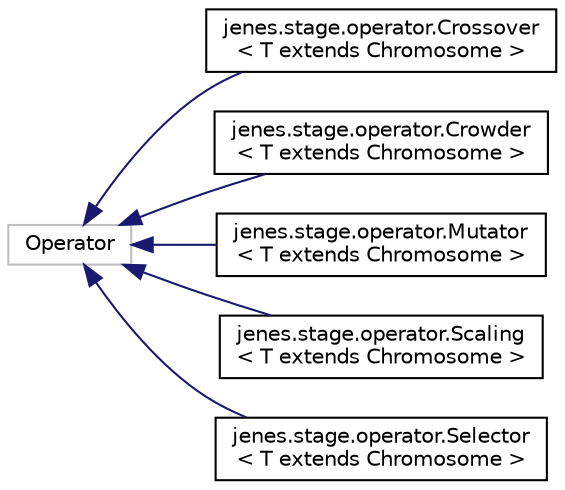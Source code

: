 digraph "Representación gráfica de la clase"
{
  edge [fontname="Helvetica",fontsize="10",labelfontname="Helvetica",labelfontsize="10"];
  node [fontname="Helvetica",fontsize="10",shape=record];
  rankdir="LR";
  Node1 [label="Operator",height=0.2,width=0.4,color="grey75", fillcolor="white", style="filled"];
  Node1 -> Node2 [dir="back",color="midnightblue",fontsize="10",style="solid",fontname="Helvetica"];
  Node2 [label="jenes.stage.operator.Crossover\l\< T extends Chromosome \>",height=0.2,width=0.4,color="black", fillcolor="white", style="filled",URL="$classjenes_1_1stage_1_1operator_1_1_crossover_3_01_t_01extends_01_chromosome_01_4.html"];
  Node1 -> Node3 [dir="back",color="midnightblue",fontsize="10",style="solid",fontname="Helvetica"];
  Node3 [label="jenes.stage.operator.Crowder\l\< T extends Chromosome \>",height=0.2,width=0.4,color="black", fillcolor="white", style="filled",URL="$classjenes_1_1stage_1_1operator_1_1_crowder_3_01_t_01extends_01_chromosome_01_4.html"];
  Node1 -> Node4 [dir="back",color="midnightblue",fontsize="10",style="solid",fontname="Helvetica"];
  Node4 [label="jenes.stage.operator.Mutator\l\< T extends Chromosome \>",height=0.2,width=0.4,color="black", fillcolor="white", style="filled",URL="$classjenes_1_1stage_1_1operator_1_1_mutator_3_01_t_01extends_01_chromosome_01_4.html"];
  Node1 -> Node5 [dir="back",color="midnightblue",fontsize="10",style="solid",fontname="Helvetica"];
  Node5 [label="jenes.stage.operator.Scaling\l\< T extends Chromosome \>",height=0.2,width=0.4,color="black", fillcolor="white", style="filled",URL="$classjenes_1_1stage_1_1operator_1_1_scaling_3_01_t_01extends_01_chromosome_01_4.html"];
  Node1 -> Node6 [dir="back",color="midnightblue",fontsize="10",style="solid",fontname="Helvetica"];
  Node6 [label="jenes.stage.operator.Selector\l\< T extends Chromosome \>",height=0.2,width=0.4,color="black", fillcolor="white", style="filled",URL="$classjenes_1_1stage_1_1operator_1_1_selector_3_01_t_01extends_01_chromosome_01_4.html"];
}
